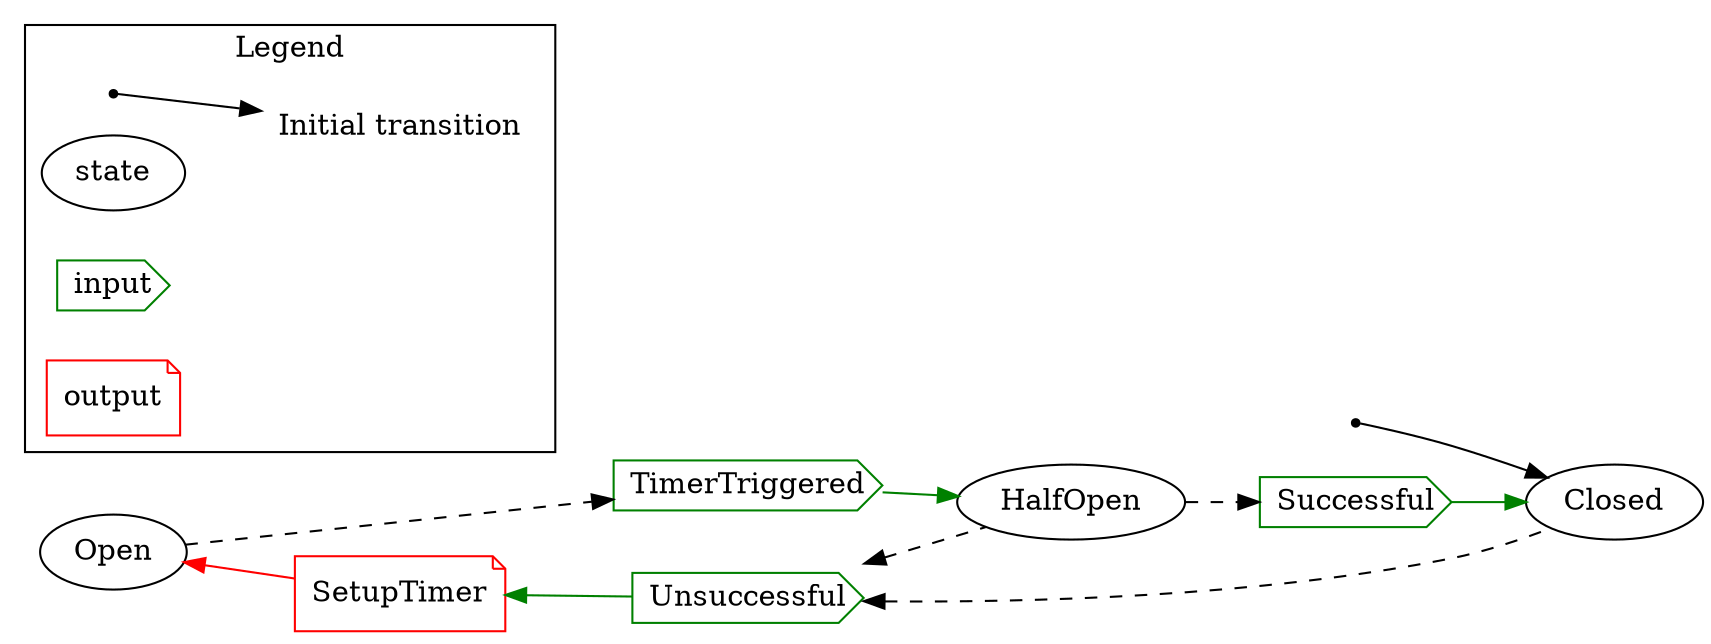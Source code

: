digraph "graph" {
  rankdir="LR";
  newrank=true;
  SM_init [label="", shape=point];
  SM_init -> "Closed";

  subgraph "cluster_legend" {
    label="Legend";
    __init [ shape=point ];
    __init -> __init2;
    __init2 [ shape=none label="Initial transition" ];
    __state [ label="state" ];
    __input [ label="input" color="#008000" shape=cds ];
    __output [ label="output" color=red shape=note ];
  }

  "SetupTimer_Open_Unsuccessful_iv" -> "Closed" [ arrowhead=none arrowtail=normal style=dashed dir=both ];
  "Open" -> "Open_HalfOpen_iv" [ style=dashed rankdir=TB ];
  "Open_HalfOpen_iv" [label="TimerTriggered" color="#008000" shape=cds ];
  "Open_HalfOpen_iv" -> "HalfOpen" [ color="#008000" ];
  "SetupTimer_Open_Unsuccessful_iv" -> "HalfOpen" [ arrowhead=none arrowtail=normal style=dashed dir=both ];
  "SetupTimer_Open_Unsuccessful_iv" [label="Unsuccessful" color="#008000" shape=cds ];
  "SetupTimer_Open" -> "SetupTimer_Open_Unsuccessful_iv" [ color="#008000" arrowhead=none arrowtail=normal dir=both ];
  "SetupTimer_Open" [label="SetupTimer" color=red shape=note ];
  "Open" -> "SetupTimer_Open" [ color=red arrowhead=none arrowtail=normal dir=both ];
  "HalfOpen" -> "HalfOpen_Closed_iv" [ style=dashed rankdir=TB ];
  "HalfOpen_Closed_iv" [label="Successful" color="#008000" shape=cds ];
  "HalfOpen_Closed_iv" -> "Closed" [ color="#008000" ];
}
